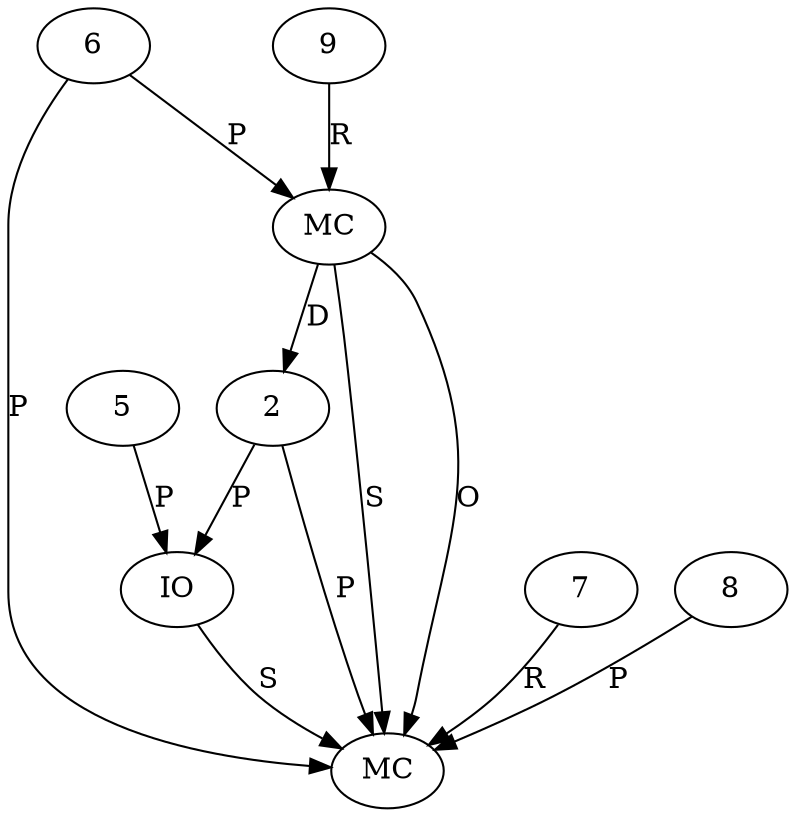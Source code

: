 digraph "AUG" {

  1 [ label="MC" s="write()" t="OutputStream" l="39" ];
  2 [ t="int" n="bytesRead" ];
  3 [ label="MC" s="read()" t="InputStream" l="37" ];
  4 [ label="IO" l="37" o="<r>" ];
  5 [ t="int" v="0" ];
  6 [ t="byte[]" n="buf" ];
  7 [ t="OutputStream" n="out" ];
  8 [ t="int" v="0" ];
  9 [ t="InputStream" n="in" ];
  6 -> 1 [ label="P" ];
  7 -> 1 [ label="R" ];
  2 -> 1 [ label="P" ];
  4 -> 1 [ label="S" ];
  8 -> 1 [ label="P" ];
  3 -> 1 [ label="O" ];
  3 -> 1 [ label="S" ];
  3 -> 2 [ label="D" ];
  9 -> 3 [ label="R" ];
  6 -> 3 [ label="P" ];
  2 -> 4 [ label="P" ];
  5 -> 4 [ label="P" ];
}
